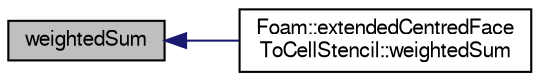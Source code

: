 digraph "weightedSum"
{
  bgcolor="transparent";
  edge [fontname="FreeSans",fontsize="10",labelfontname="FreeSans",labelfontsize="10"];
  node [fontname="FreeSans",fontsize="10",shape=record];
  rankdir="LR";
  Node1 [label="weightedSum",height=0.2,width=0.4,color="black", fillcolor="grey75", style="filled" fontcolor="black"];
  Node1 -> Node2 [dir="back",color="midnightblue",fontsize="10",style="solid",fontname="FreeSans"];
  Node2 [label="Foam::extendedCentredFace\lToCellStencil::weightedSum",height=0.2,width=0.4,color="black",URL="$a00677.html#a13d2739e01fcd37ffc14f5f0c4385ca7",tooltip="Sum surface field contributions to create cell values. "];
}
